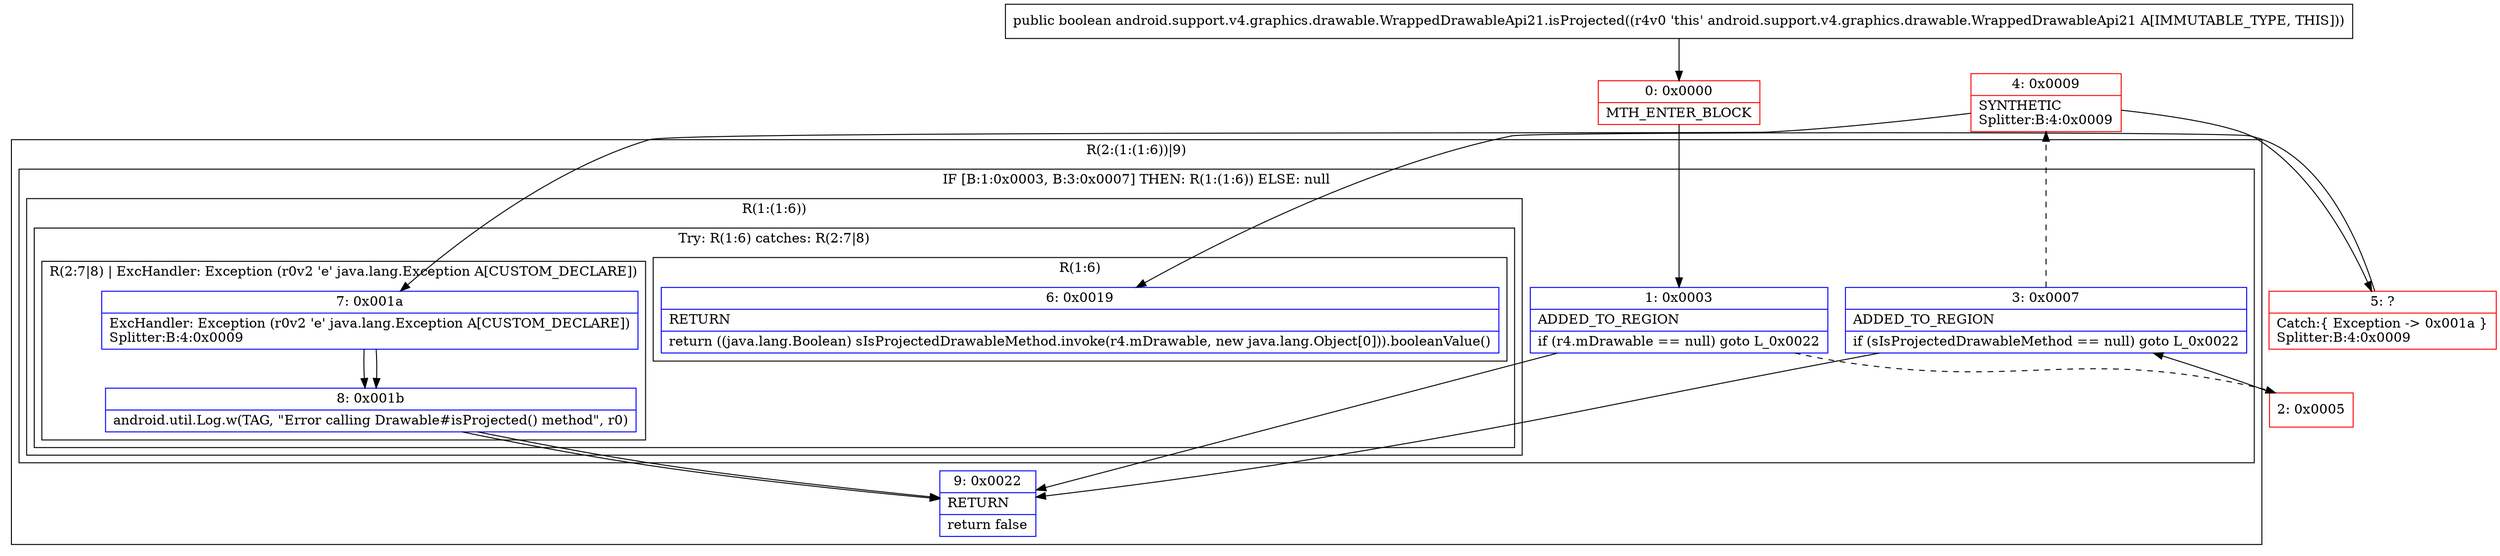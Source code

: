 digraph "CFG forandroid.support.v4.graphics.drawable.WrappedDrawableApi21.isProjected()Z" {
subgraph cluster_Region_2122487795 {
label = "R(2:(1:(1:6))|9)";
node [shape=record,color=blue];
subgraph cluster_IfRegion_129321565 {
label = "IF [B:1:0x0003, B:3:0x0007] THEN: R(1:(1:6)) ELSE: null";
node [shape=record,color=blue];
Node_1 [shape=record,label="{1\:\ 0x0003|ADDED_TO_REGION\l|if (r4.mDrawable == null) goto L_0x0022\l}"];
Node_3 [shape=record,label="{3\:\ 0x0007|ADDED_TO_REGION\l|if (sIsProjectedDrawableMethod == null) goto L_0x0022\l}"];
subgraph cluster_Region_1068460478 {
label = "R(1:(1:6))";
node [shape=record,color=blue];
subgraph cluster_TryCatchRegion_1216349468 {
label = "Try: R(1:6) catches: R(2:7|8)";
node [shape=record,color=blue];
subgraph cluster_Region_576138992 {
label = "R(1:6)";
node [shape=record,color=blue];
Node_6 [shape=record,label="{6\:\ 0x0019|RETURN\l|return ((java.lang.Boolean) sIsProjectedDrawableMethod.invoke(r4.mDrawable, new java.lang.Object[0])).booleanValue()\l}"];
}
subgraph cluster_Region_261975877 {
label = "R(2:7|8) | ExcHandler: Exception (r0v2 'e' java.lang.Exception A[CUSTOM_DECLARE])\l";
node [shape=record,color=blue];
Node_7 [shape=record,label="{7\:\ 0x001a|ExcHandler: Exception (r0v2 'e' java.lang.Exception A[CUSTOM_DECLARE])\lSplitter:B:4:0x0009\l}"];
Node_8 [shape=record,label="{8\:\ 0x001b|android.util.Log.w(TAG, \"Error calling Drawable#isProjected() method\", r0)\l}"];
}
}
}
}
Node_9 [shape=record,label="{9\:\ 0x0022|RETURN\l|return false\l}"];
}
subgraph cluster_Region_261975877 {
label = "R(2:7|8) | ExcHandler: Exception (r0v2 'e' java.lang.Exception A[CUSTOM_DECLARE])\l";
node [shape=record,color=blue];
Node_7 [shape=record,label="{7\:\ 0x001a|ExcHandler: Exception (r0v2 'e' java.lang.Exception A[CUSTOM_DECLARE])\lSplitter:B:4:0x0009\l}"];
Node_8 [shape=record,label="{8\:\ 0x001b|android.util.Log.w(TAG, \"Error calling Drawable#isProjected() method\", r0)\l}"];
}
Node_0 [shape=record,color=red,label="{0\:\ 0x0000|MTH_ENTER_BLOCK\l}"];
Node_2 [shape=record,color=red,label="{2\:\ 0x0005}"];
Node_4 [shape=record,color=red,label="{4\:\ 0x0009|SYNTHETIC\lSplitter:B:4:0x0009\l}"];
Node_5 [shape=record,color=red,label="{5\:\ ?|Catch:\{ Exception \-\> 0x001a \}\lSplitter:B:4:0x0009\l}"];
MethodNode[shape=record,label="{public boolean android.support.v4.graphics.drawable.WrappedDrawableApi21.isProjected((r4v0 'this' android.support.v4.graphics.drawable.WrappedDrawableApi21 A[IMMUTABLE_TYPE, THIS])) }"];
MethodNode -> Node_0;
Node_1 -> Node_2[style=dashed];
Node_1 -> Node_9;
Node_3 -> Node_4[style=dashed];
Node_3 -> Node_9;
Node_7 -> Node_8;
Node_8 -> Node_9;
Node_7 -> Node_8;
Node_8 -> Node_9;
Node_0 -> Node_1;
Node_2 -> Node_3;
Node_4 -> Node_5;
Node_4 -> Node_7;
Node_5 -> Node_6;
}

